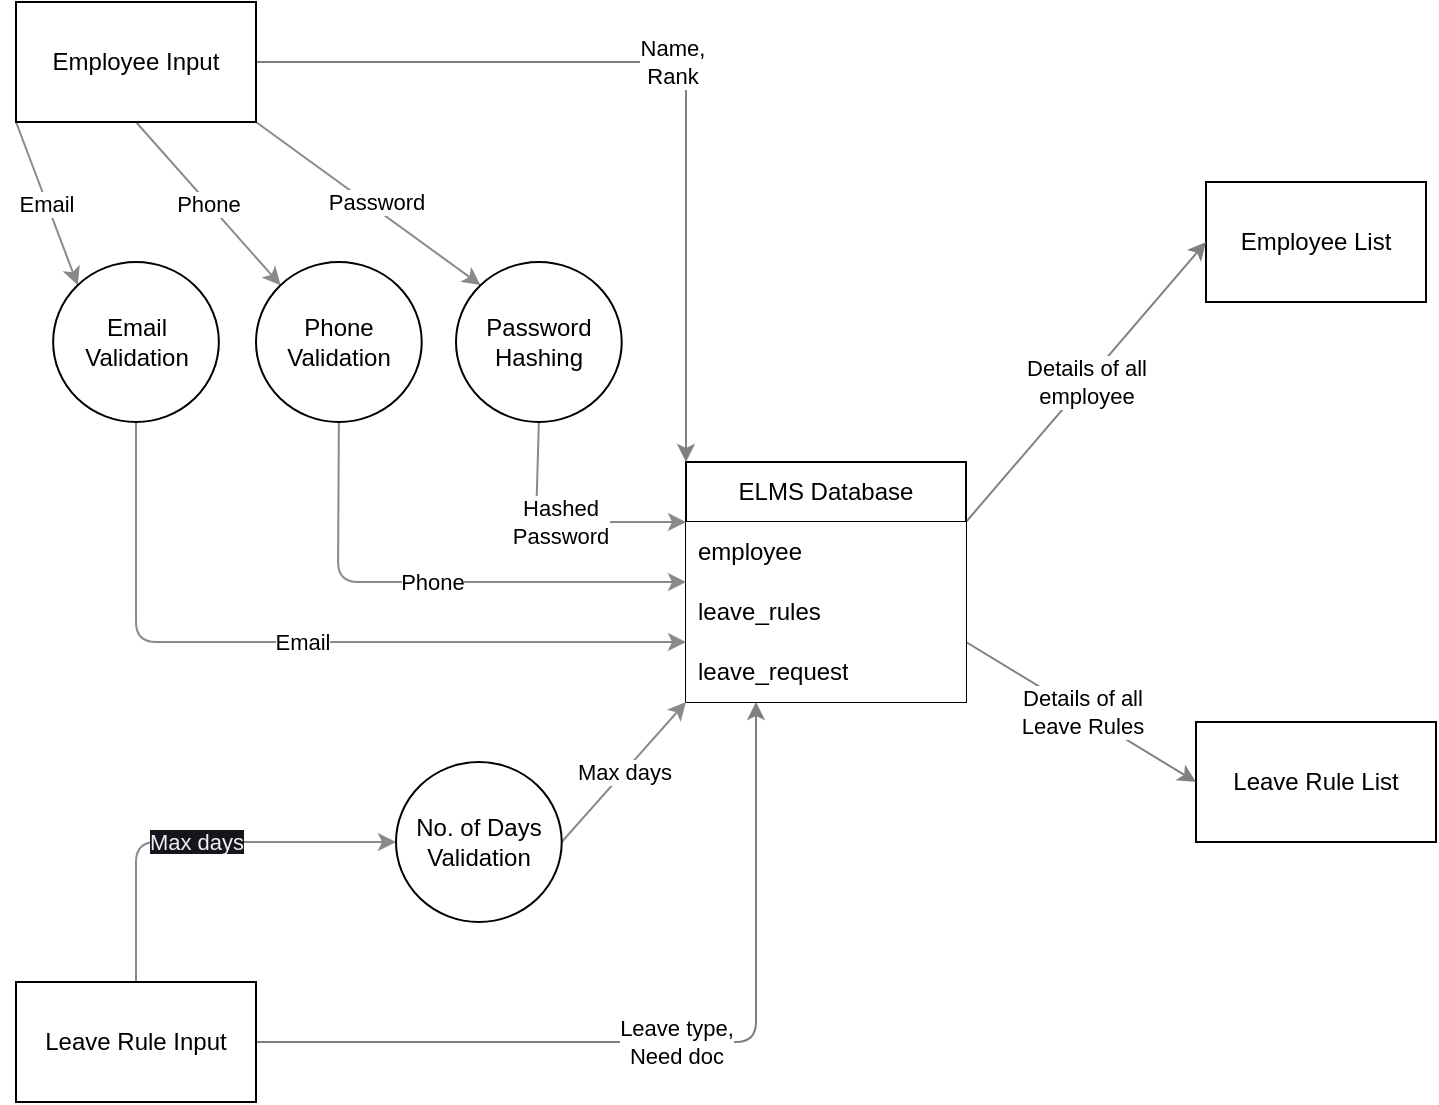 <mxfile>
    <diagram id="5fQOG7aCbOD3Ha_-tTq_" name="Page-1">
        <mxGraphModel dx="770" dy="611" grid="1" gridSize="10" guides="1" tooltips="1" connect="1" arrows="1" fold="1" page="1" pageScale="1" pageWidth="850" pageHeight="1100" math="0" shadow="0">
            <root>
                <mxCell id="0"/>
                <mxCell id="1" parent="0"/>
                <mxCell id="2" value="Employee List" style="whiteSpace=wrap;html=1;fillColor=none;" parent="1" vertex="1">
                    <mxGeometry x="615" y="120" width="110" height="60" as="geometry"/>
                </mxCell>
                <mxCell id="3" value="Leave Rule List" style="whiteSpace=wrap;html=1;fillColor=none;" parent="1" vertex="1">
                    <mxGeometry x="610" y="390" width="120" height="60" as="geometry"/>
                </mxCell>
                <mxCell id="4" value="Name,&lt;br&gt;Rank" style="edgeStyle=none;html=1;exitX=1;exitY=0.5;exitDx=0;exitDy=0;strokeColor=#808080;entryX=0;entryY=0;entryDx=0;entryDy=0;" parent="1" source="5" target="13" edge="1">
                    <mxGeometry relative="1" as="geometry">
                        <mxPoint as="offset"/>
                        <mxPoint x="310" y="60" as="targetPoint"/>
                        <Array as="points">
                            <mxPoint x="355" y="60"/>
                        </Array>
                    </mxGeometry>
                </mxCell>
                <mxCell id="19" value="Email" style="edgeStyle=none;html=1;exitX=0;exitY=1;exitDx=0;exitDy=0;entryX=0;entryY=0;entryDx=0;entryDy=0;strokeColor=#8A8A8A;" parent="1" source="5" target="18" edge="1">
                    <mxGeometry relative="1" as="geometry"/>
                </mxCell>
                <mxCell id="21" value="Phone" style="edgeStyle=none;html=1;exitX=0.5;exitY=1;exitDx=0;exitDy=0;entryX=0;entryY=0;entryDx=0;entryDy=0;strokeColor=#8A8A8A;" parent="1" source="5" target="20" edge="1">
                    <mxGeometry relative="1" as="geometry"/>
                </mxCell>
                <mxCell id="25" style="edgeStyle=none;html=1;exitX=1;exitY=1;exitDx=0;exitDy=0;entryX=0;entryY=0;entryDx=0;entryDy=0;strokeColor=#8A8A8A;" parent="1" source="5" target="24" edge="1">
                    <mxGeometry relative="1" as="geometry"/>
                </mxCell>
                <mxCell id="26" value="Password" style="edgeLabel;html=1;align=center;verticalAlign=middle;resizable=0;points=[];" parent="25" vertex="1" connectable="0">
                    <mxGeometry x="-0.392" y="1" relative="1" as="geometry">
                        <mxPoint x="25" y="16" as="offset"/>
                    </mxGeometry>
                </mxCell>
                <mxCell id="5" value="Employee Input" style="whiteSpace=wrap;html=1;fillColor=none;" parent="1" vertex="1">
                    <mxGeometry x="20" y="30" width="120" height="60" as="geometry"/>
                </mxCell>
                <mxCell id="6" value="Details of all&lt;br&gt;employee" style="edgeStyle=none;html=1;entryX=0;entryY=0.5;entryDx=0;entryDy=0;strokeColor=#808080;exitX=1;exitY=0.25;exitDx=0;exitDy=0;" parent="1" source="13" target="2" edge="1">
                    <mxGeometry relative="1" as="geometry">
                        <mxPoint x="510" y="50" as="sourcePoint"/>
                    </mxGeometry>
                </mxCell>
                <mxCell id="7" value="Details of all&lt;br&gt;Leave Rules" style="edgeStyle=none;html=1;entryX=0;entryY=0.5;entryDx=0;entryDy=0;strokeColor=#808080;exitX=1;exitY=0.75;exitDx=0;exitDy=0;" parent="1" source="13" target="3" edge="1">
                    <mxGeometry relative="1" as="geometry">
                        <mxPoint x="520" y="530" as="sourcePoint"/>
                    </mxGeometry>
                </mxCell>
                <mxCell id="9" value="Leave type,&lt;br&gt;Need doc" style="edgeStyle=none;html=1;exitX=1;exitY=0.5;exitDx=0;exitDy=0;strokeColor=#808080;entryX=0.25;entryY=1;entryDx=0;entryDy=0;" parent="1" source="10" target="13" edge="1">
                    <mxGeometry relative="1" as="geometry">
                        <mxPoint x="410" y="560" as="targetPoint"/>
                        <Array as="points">
                            <mxPoint x="390" y="550"/>
                        </Array>
                    </mxGeometry>
                </mxCell>
                <mxCell id="31" value="&lt;span style=&quot;color: rgb(240, 240, 240); font-family: Helvetica; font-size: 11px; font-style: normal; font-variant-ligatures: normal; font-variant-caps: normal; font-weight: 400; letter-spacing: normal; orphans: 2; text-align: center; text-indent: 0px; text-transform: none; widows: 2; word-spacing: 0px; -webkit-text-stroke-width: 0px; background-color: rgb(24, 20, 29); text-decoration-thickness: initial; text-decoration-style: initial; text-decoration-color: initial; float: none; display: inline !important;&quot;&gt;Max days&lt;/span&gt;" style="edgeStyle=none;html=1;exitX=0.5;exitY=0;exitDx=0;exitDy=0;entryX=0;entryY=0.5;entryDx=0;entryDy=0;strokeColor=#8A8A8A;" parent="1" source="10" target="32" edge="1">
                    <mxGeometry relative="1" as="geometry">
                        <mxPoint x="130" y="440" as="targetPoint"/>
                        <Array as="points">
                            <mxPoint x="80" y="450"/>
                        </Array>
                    </mxGeometry>
                </mxCell>
                <mxCell id="10" value="Leave Rule Input" style="whiteSpace=wrap;html=1;fillColor=none;" parent="1" vertex="1">
                    <mxGeometry x="20" y="520" width="120" height="60" as="geometry"/>
                </mxCell>
                <mxCell id="13" value="ELMS Database" style="swimlane;fontStyle=0;childLayout=stackLayout;horizontal=1;startSize=30;horizontalStack=0;resizeParent=1;resizeParentMax=0;resizeLast=0;collapsible=1;marginBottom=0;whiteSpace=wrap;html=1;fillColor=none;" parent="1" vertex="1">
                    <mxGeometry x="355" y="260" width="140" height="120" as="geometry"/>
                </mxCell>
                <mxCell id="14" value="employee" style="text;align=left;verticalAlign=middle;spacingLeft=4;spacingRight=4;overflow=hidden;points=[[0,0.5],[1,0.5]];portConstraint=eastwest;rotatable=0;whiteSpace=wrap;html=1;fillStyle=solid;labelBackgroundColor=none;fillColor=default;" parent="13" vertex="1">
                    <mxGeometry y="30" width="140" height="30" as="geometry"/>
                </mxCell>
                <mxCell id="15" value="leave_rules" style="text;align=left;verticalAlign=middle;spacingLeft=4;spacingRight=4;overflow=hidden;points=[[0,0.5],[1,0.5]];portConstraint=eastwest;rotatable=0;whiteSpace=wrap;html=1;fillStyle=solid;labelBackgroundColor=none;fillColor=default;" parent="13" vertex="1">
                    <mxGeometry y="60" width="140" height="30" as="geometry"/>
                </mxCell>
                <mxCell id="16" value="leave_request" style="text;align=left;verticalAlign=middle;spacingLeft=4;spacingRight=4;overflow=hidden;points=[[0,0.5],[1,0.5]];portConstraint=eastwest;rotatable=0;whiteSpace=wrap;html=1;fillStyle=solid;labelBackgroundColor=none;fillColor=default;" parent="13" vertex="1">
                    <mxGeometry y="90" width="140" height="30" as="geometry"/>
                </mxCell>
                <mxCell id="29" value="Email" style="edgeStyle=none;html=1;exitX=0.5;exitY=1;exitDx=0;exitDy=0;entryX=0;entryY=0.75;entryDx=0;entryDy=0;strokeColor=#8A8A8A;" parent="1" source="18" target="13" edge="1">
                    <mxGeometry relative="1" as="geometry">
                        <Array as="points">
                            <mxPoint x="80" y="350"/>
                        </Array>
                    </mxGeometry>
                </mxCell>
                <mxCell id="18" value="Email Validation" style="ellipse;whiteSpace=wrap;html=1;fillColor=none;" parent="1" vertex="1">
                    <mxGeometry x="38.57" y="160" width="82.86" height="80" as="geometry"/>
                </mxCell>
                <mxCell id="28" value="Phone" style="edgeStyle=none;html=1;exitX=0.5;exitY=1;exitDx=0;exitDy=0;entryX=0;entryY=0.5;entryDx=0;entryDy=0;strokeColor=#8A8A8A;" parent="1" source="20" target="13" edge="1">
                    <mxGeometry relative="1" as="geometry">
                        <Array as="points">
                            <mxPoint x="181" y="320"/>
                        </Array>
                    </mxGeometry>
                </mxCell>
                <mxCell id="20" value="Phone Validation" style="ellipse;whiteSpace=wrap;html=1;fillColor=none;" parent="1" vertex="1">
                    <mxGeometry x="140" y="160" width="82.86" height="80" as="geometry"/>
                </mxCell>
                <mxCell id="27" value="Hashed&lt;br&gt;Password" style="edgeStyle=none;html=1;exitX=0.5;exitY=1;exitDx=0;exitDy=0;entryX=0;entryY=0.25;entryDx=0;entryDy=0;strokeColor=#8A8A8A;" parent="1" source="24" target="13" edge="1">
                    <mxGeometry relative="1" as="geometry">
                        <Array as="points">
                            <mxPoint x="280" y="290"/>
                        </Array>
                    </mxGeometry>
                </mxCell>
                <mxCell id="24" value="Password Hashing" style="ellipse;whiteSpace=wrap;html=1;fillColor=none;" parent="1" vertex="1">
                    <mxGeometry x="240" y="160" width="82.86" height="80" as="geometry"/>
                </mxCell>
                <mxCell id="33" value="Max days" style="edgeStyle=none;html=1;exitX=1;exitY=0.5;exitDx=0;exitDy=0;entryX=0;entryY=1;entryDx=0;entryDy=0;strokeColor=#8A8A8A;" parent="1" source="32" target="13" edge="1">
                    <mxGeometry relative="1" as="geometry"/>
                </mxCell>
                <mxCell id="32" value="No. of Days Validation" style="ellipse;whiteSpace=wrap;html=1;fillColor=none;" parent="1" vertex="1">
                    <mxGeometry x="210" y="410" width="82.86" height="80" as="geometry"/>
                </mxCell>
            </root>
        </mxGraphModel>
    </diagram>
</mxfile>